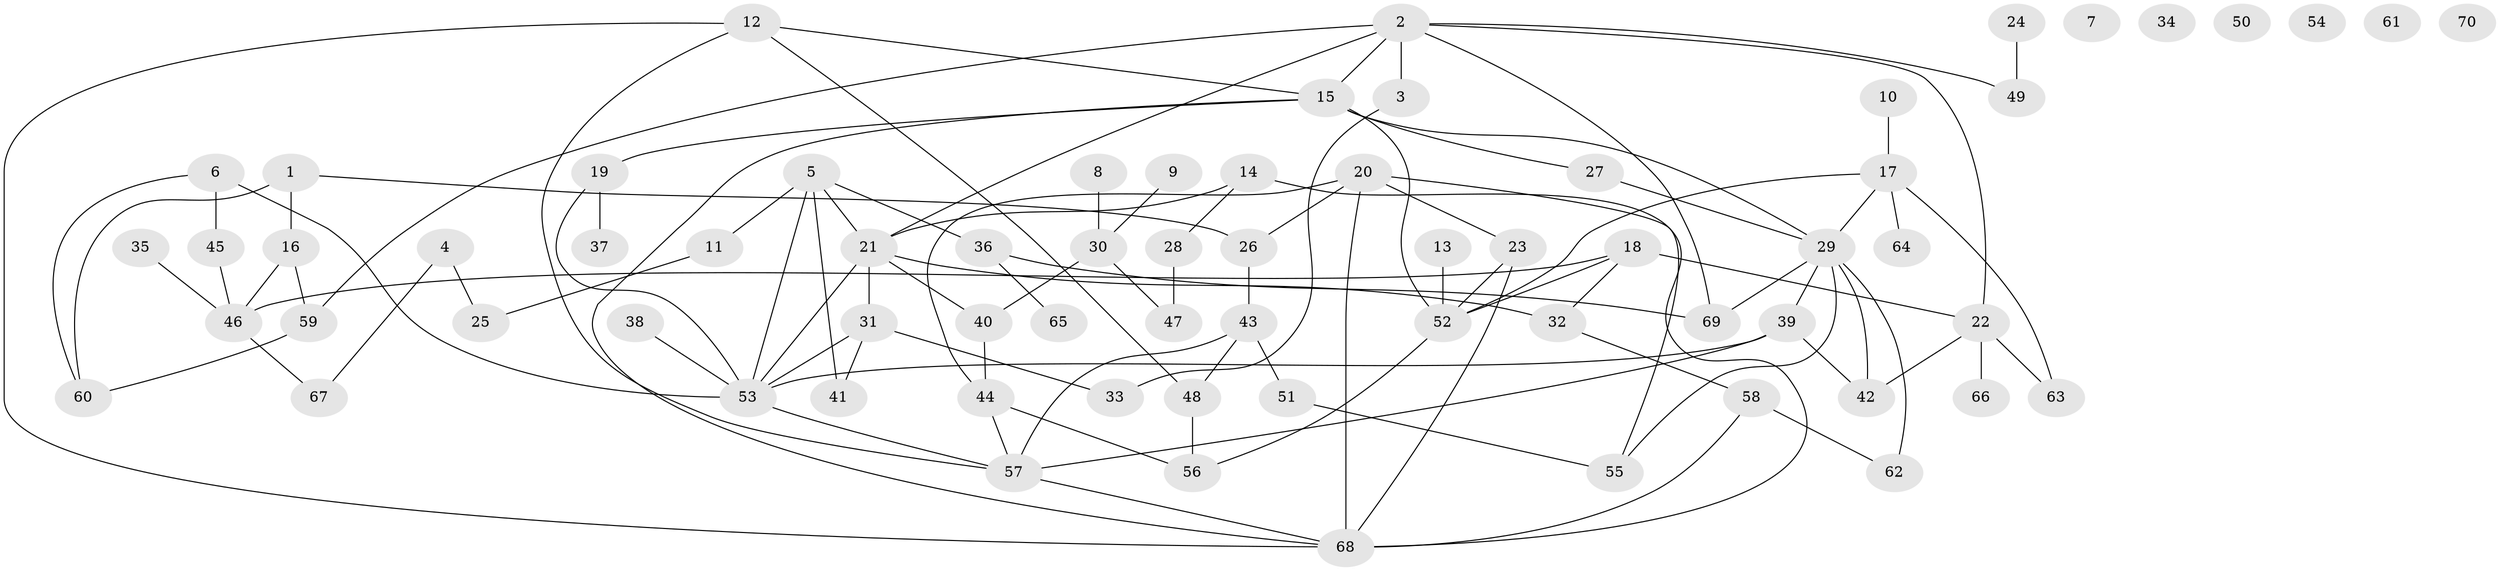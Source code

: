 // coarse degree distribution, {3: 0.16666666666666666, 7: 0.10416666666666667, 2: 0.1875, 10: 0.020833333333333332, 0: 0.125, 1: 0.14583333333333334, 5: 0.041666666666666664, 6: 0.041666666666666664, 4: 0.14583333333333334, 8: 0.020833333333333332}
// Generated by graph-tools (version 1.1) at 2025/41/03/06/25 10:41:20]
// undirected, 70 vertices, 102 edges
graph export_dot {
graph [start="1"]
  node [color=gray90,style=filled];
  1;
  2;
  3;
  4;
  5;
  6;
  7;
  8;
  9;
  10;
  11;
  12;
  13;
  14;
  15;
  16;
  17;
  18;
  19;
  20;
  21;
  22;
  23;
  24;
  25;
  26;
  27;
  28;
  29;
  30;
  31;
  32;
  33;
  34;
  35;
  36;
  37;
  38;
  39;
  40;
  41;
  42;
  43;
  44;
  45;
  46;
  47;
  48;
  49;
  50;
  51;
  52;
  53;
  54;
  55;
  56;
  57;
  58;
  59;
  60;
  61;
  62;
  63;
  64;
  65;
  66;
  67;
  68;
  69;
  70;
  1 -- 16;
  1 -- 26;
  1 -- 60;
  2 -- 3;
  2 -- 15;
  2 -- 21;
  2 -- 22;
  2 -- 49;
  2 -- 59;
  2 -- 69;
  3 -- 33;
  4 -- 25;
  4 -- 67;
  5 -- 11;
  5 -- 21;
  5 -- 36;
  5 -- 41;
  5 -- 53;
  6 -- 45;
  6 -- 53;
  6 -- 60;
  8 -- 30;
  9 -- 30;
  10 -- 17;
  11 -- 25;
  12 -- 15;
  12 -- 48;
  12 -- 57;
  12 -- 68;
  13 -- 52;
  14 -- 21;
  14 -- 28;
  14 -- 68;
  15 -- 19;
  15 -- 27;
  15 -- 29;
  15 -- 52;
  15 -- 68;
  16 -- 46;
  16 -- 59;
  17 -- 29;
  17 -- 52;
  17 -- 63;
  17 -- 64;
  18 -- 22;
  18 -- 32;
  18 -- 46;
  18 -- 52;
  19 -- 37;
  19 -- 53;
  20 -- 23;
  20 -- 26;
  20 -- 44;
  20 -- 55;
  20 -- 68;
  21 -- 31;
  21 -- 32;
  21 -- 40;
  21 -- 53;
  22 -- 42;
  22 -- 63;
  22 -- 66;
  23 -- 52;
  23 -- 68;
  24 -- 49;
  26 -- 43;
  27 -- 29;
  28 -- 47;
  29 -- 39;
  29 -- 42;
  29 -- 55;
  29 -- 62;
  29 -- 69;
  30 -- 40;
  30 -- 47;
  31 -- 33;
  31 -- 41;
  31 -- 53;
  32 -- 58;
  35 -- 46;
  36 -- 65;
  36 -- 69;
  38 -- 53;
  39 -- 42;
  39 -- 53;
  39 -- 57;
  40 -- 44;
  43 -- 48;
  43 -- 51;
  43 -- 57;
  44 -- 56;
  44 -- 57;
  45 -- 46;
  46 -- 67;
  48 -- 56;
  51 -- 55;
  52 -- 56;
  53 -- 57;
  57 -- 68;
  58 -- 62;
  58 -- 68;
  59 -- 60;
}
